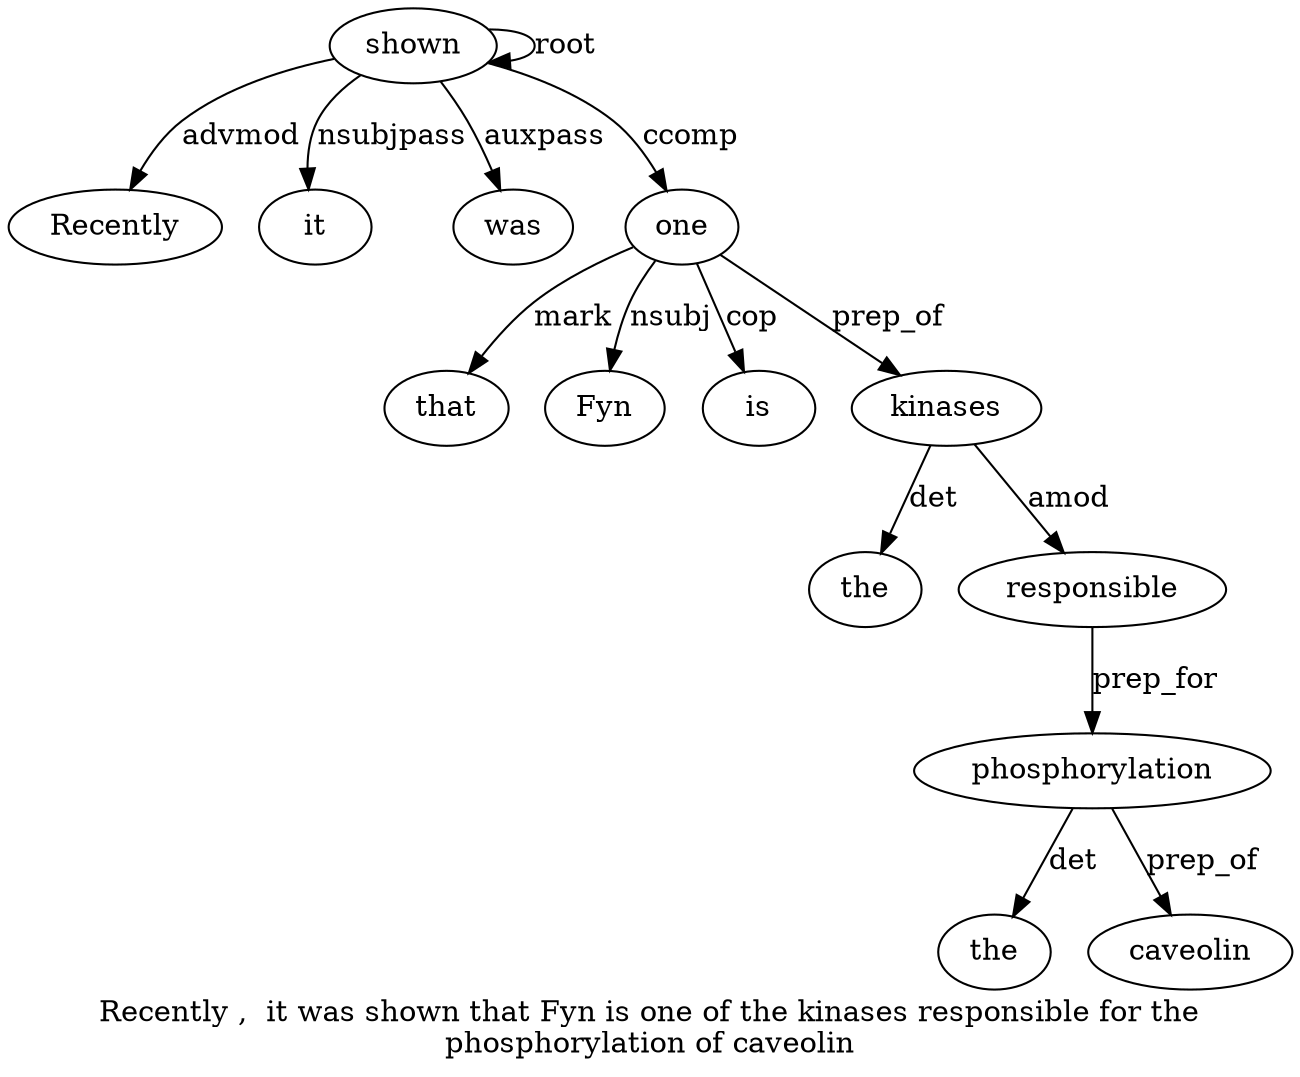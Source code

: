 digraph "Recently ,  it was shown that Fyn is one of the kinases responsible for the phosphorylation of caveolin" {
label="Recently ,  it was shown that Fyn is one of the kinases responsible for the
phosphorylation of caveolin";
shown5 [style=filled, fillcolor=white, label=shown];
Recently1 [style=filled, fillcolor=white, label=Recently];
shown5 -> Recently1  [label=advmod];
it3 [style=filled, fillcolor=white, label=it];
shown5 -> it3  [label=nsubjpass];
was4 [style=filled, fillcolor=white, label=was];
shown5 -> was4  [label=auxpass];
shown5 -> shown5  [label=root];
one9 [style=filled, fillcolor=white, label=one];
that6 [style=filled, fillcolor=white, label=that];
one9 -> that6  [label=mark];
Fyn7 [style=filled, fillcolor=white, label=Fyn];
one9 -> Fyn7  [label=nsubj];
is8 [style=filled, fillcolor=white, label=is];
one9 -> is8  [label=cop];
shown5 -> one9  [label=ccomp];
kinases12 [style=filled, fillcolor=white, label=kinases];
the11 [style=filled, fillcolor=white, label=the];
kinases12 -> the11  [label=det];
one9 -> kinases12  [label=prep_of];
responsible13 [style=filled, fillcolor=white, label=responsible];
kinases12 -> responsible13  [label=amod];
phosphorylation16 [style=filled, fillcolor=white, label=phosphorylation];
the15 [style=filled, fillcolor=white, label=the];
phosphorylation16 -> the15  [label=det];
responsible13 -> phosphorylation16  [label=prep_for];
caveolin18 [style=filled, fillcolor=white, label=caveolin];
phosphorylation16 -> caveolin18  [label=prep_of];
}
